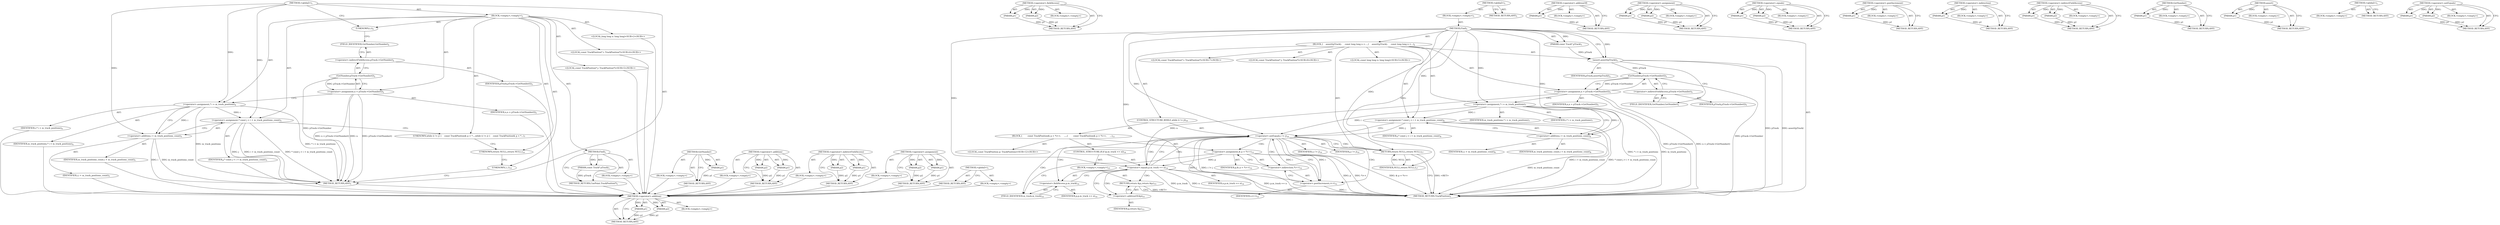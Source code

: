 digraph "&lt;global&gt;" {
vulnerable_94 [label=<(METHOD,&lt;operator&gt;.addition)>];
vulnerable_95 [label=<(PARAM,p1)>];
vulnerable_96 [label=<(PARAM,p2)>];
vulnerable_97 [label=<(BLOCK,&lt;empty&gt;,&lt;empty&gt;)>];
vulnerable_98 [label=<(METHOD_RETURN,ANY)>];
vulnerable_117 [label=<(METHOD,&lt;operator&gt;.fieldAccess)>];
vulnerable_118 [label=<(PARAM,p1)>];
vulnerable_119 [label=<(PARAM,p2)>];
vulnerable_120 [label=<(BLOCK,&lt;empty&gt;,&lt;empty&gt;)>];
vulnerable_121 [label=<(METHOD_RETURN,ANY)>];
vulnerable_6 [label=<(METHOD,&lt;global&gt;)<SUB>1</SUB>>];
vulnerable_7 [label=<(BLOCK,&lt;empty&gt;,&lt;empty&gt;)<SUB>1</SUB>>];
vulnerable_8 [label=<(METHOD,Find)<SUB>1</SUB>>];
vulnerable_9 [label=<(PARAM,const Track* pTrack)<SUB>1</SUB>>];
vulnerable_10 [label=<(BLOCK,{
    assert(pTrack);
 
    const long long n =...,{
    assert(pTrack);
 
    const long long n =...)<SUB>2</SUB>>];
vulnerable_11 [label=<(assert,assert(pTrack))<SUB>3</SUB>>];
vulnerable_12 [label=<(IDENTIFIER,pTrack,assert(pTrack))<SUB>3</SUB>>];
vulnerable_13 [label="<(LOCAL,const long long n: long long)<SUB>5</SUB>>"];
vulnerable_14 [label=<(&lt;operator&gt;.assignment,n = pTrack-&gt;GetNumber())<SUB>5</SUB>>];
vulnerable_15 [label=<(IDENTIFIER,n,n = pTrack-&gt;GetNumber())<SUB>5</SUB>>];
vulnerable_16 [label=<(GetNumber,pTrack-&gt;GetNumber())<SUB>5</SUB>>];
vulnerable_17 [label=<(&lt;operator&gt;.indirectFieldAccess,pTrack-&gt;GetNumber)<SUB>5</SUB>>];
vulnerable_18 [label=<(IDENTIFIER,pTrack,pTrack-&gt;GetNumber())<SUB>5</SUB>>];
vulnerable_19 [label=<(FIELD_IDENTIFIER,GetNumber,GetNumber)<SUB>5</SUB>>];
vulnerable_20 [label="<(LOCAL,const TrackPosition* i: TrackPosition*)<SUB>7</SUB>>"];
vulnerable_21 [label=<(&lt;operator&gt;.assignment,* i = m_track_positions)<SUB>7</SUB>>];
vulnerable_22 [label=<(IDENTIFIER,i,* i = m_track_positions)<SUB>7</SUB>>];
vulnerable_23 [label=<(IDENTIFIER,m_track_positions,* i = m_track_positions)<SUB>7</SUB>>];
vulnerable_24 [label="<(LOCAL,const TrackPosition* j: TrackPosition*)<SUB>8</SUB>>"];
vulnerable_25 [label=<(&lt;operator&gt;.assignment,* const j = i + m_track_positions_count)<SUB>8</SUB>>];
vulnerable_26 [label=<(IDENTIFIER,j,* const j = i + m_track_positions_count)<SUB>8</SUB>>];
vulnerable_27 [label=<(&lt;operator&gt;.addition,i + m_track_positions_count)<SUB>8</SUB>>];
vulnerable_28 [label=<(IDENTIFIER,i,i + m_track_positions_count)<SUB>8</SUB>>];
vulnerable_29 [label=<(IDENTIFIER,m_track_positions_count,i + m_track_positions_count)<SUB>8</SUB>>];
vulnerable_30 [label=<(CONTROL_STRUCTURE,WHILE,while (i != j))<SUB>10</SUB>>];
vulnerable_31 [label=<(&lt;operator&gt;.notEquals,i != j)<SUB>10</SUB>>];
vulnerable_32 [label=<(IDENTIFIER,i,i != j)<SUB>10</SUB>>];
vulnerable_33 [label=<(IDENTIFIER,j,i != j)<SUB>10</SUB>>];
vulnerable_34 [label=<(BLOCK,{
        const TrackPosition&amp; p = *i++;
 
    ...,{
        const TrackPosition&amp; p = *i++;
 
    ...)<SUB>11</SUB>>];
vulnerable_35 [label="<(LOCAL,const TrackPosition p: TrackPosition)<SUB>12</SUB>>"];
vulnerable_36 [label=<(&lt;operator&gt;.assignment,&amp; p = *i++)<SUB>12</SUB>>];
vulnerable_37 [label=<(IDENTIFIER,p,&amp; p = *i++)<SUB>12</SUB>>];
vulnerable_38 [label=<(&lt;operator&gt;.indirection,*i++)<SUB>12</SUB>>];
vulnerable_39 [label=<(&lt;operator&gt;.postIncrement,i++)<SUB>12</SUB>>];
vulnerable_40 [label=<(IDENTIFIER,i,i++)<SUB>12</SUB>>];
vulnerable_41 [label=<(CONTROL_STRUCTURE,IF,if (p.m_track == n))<SUB>14</SUB>>];
vulnerable_42 [label=<(&lt;operator&gt;.equals,p.m_track == n)<SUB>14</SUB>>];
vulnerable_43 [label=<(&lt;operator&gt;.fieldAccess,p.m_track)<SUB>14</SUB>>];
vulnerable_44 [label=<(IDENTIFIER,p,p.m_track == n)<SUB>14</SUB>>];
vulnerable_45 [label=<(FIELD_IDENTIFIER,m_track,m_track)<SUB>14</SUB>>];
vulnerable_46 [label=<(IDENTIFIER,n,p.m_track == n)<SUB>14</SUB>>];
vulnerable_47 [label=<(BLOCK,&lt;empty&gt;,&lt;empty&gt;)<SUB>15</SUB>>];
vulnerable_48 [label=<(RETURN,return &amp;p;,return &amp;p;)<SUB>15</SUB>>];
vulnerable_49 [label=<(&lt;operator&gt;.addressOf,&amp;p)<SUB>15</SUB>>];
vulnerable_50 [label=<(IDENTIFIER,p,return &amp;p;)<SUB>15</SUB>>];
vulnerable_51 [label=<(RETURN,return NULL;,return NULL;)<SUB>17</SUB>>];
vulnerable_52 [label=<(IDENTIFIER,NULL,return NULL;)<SUB>17</SUB>>];
vulnerable_53 [label=<(METHOD_RETURN,TrackPosition)<SUB>1</SUB>>];
vulnerable_55 [label=<(METHOD_RETURN,ANY)<SUB>1</SUB>>];
vulnerable_122 [label=<(METHOD,&lt;operator&gt;.addressOf)>];
vulnerable_123 [label=<(PARAM,p1)>];
vulnerable_124 [label=<(BLOCK,&lt;empty&gt;,&lt;empty&gt;)>];
vulnerable_125 [label=<(METHOD_RETURN,ANY)>];
vulnerable_80 [label=<(METHOD,&lt;operator&gt;.assignment)>];
vulnerable_81 [label=<(PARAM,p1)>];
vulnerable_82 [label=<(PARAM,p2)>];
vulnerable_83 [label=<(BLOCK,&lt;empty&gt;,&lt;empty&gt;)>];
vulnerable_84 [label=<(METHOD_RETURN,ANY)>];
vulnerable_112 [label=<(METHOD,&lt;operator&gt;.equals)>];
vulnerable_113 [label=<(PARAM,p1)>];
vulnerable_114 [label=<(PARAM,p2)>];
vulnerable_115 [label=<(BLOCK,&lt;empty&gt;,&lt;empty&gt;)>];
vulnerable_116 [label=<(METHOD_RETURN,ANY)>];
vulnerable_108 [label=<(METHOD,&lt;operator&gt;.postIncrement)>];
vulnerable_109 [label=<(PARAM,p1)>];
vulnerable_110 [label=<(BLOCK,&lt;empty&gt;,&lt;empty&gt;)>];
vulnerable_111 [label=<(METHOD_RETURN,ANY)>];
vulnerable_104 [label=<(METHOD,&lt;operator&gt;.indirection)>];
vulnerable_105 [label=<(PARAM,p1)>];
vulnerable_106 [label=<(BLOCK,&lt;empty&gt;,&lt;empty&gt;)>];
vulnerable_107 [label=<(METHOD_RETURN,ANY)>];
vulnerable_89 [label=<(METHOD,&lt;operator&gt;.indirectFieldAccess)>];
vulnerable_90 [label=<(PARAM,p1)>];
vulnerable_91 [label=<(PARAM,p2)>];
vulnerable_92 [label=<(BLOCK,&lt;empty&gt;,&lt;empty&gt;)>];
vulnerable_93 [label=<(METHOD_RETURN,ANY)>];
vulnerable_85 [label=<(METHOD,GetNumber)>];
vulnerable_86 [label=<(PARAM,p1)>];
vulnerable_87 [label=<(BLOCK,&lt;empty&gt;,&lt;empty&gt;)>];
vulnerable_88 [label=<(METHOD_RETURN,ANY)>];
vulnerable_76 [label=<(METHOD,assert)>];
vulnerable_77 [label=<(PARAM,p1)>];
vulnerable_78 [label=<(BLOCK,&lt;empty&gt;,&lt;empty&gt;)>];
vulnerable_79 [label=<(METHOD_RETURN,ANY)>];
vulnerable_70 [label=<(METHOD,&lt;global&gt;)<SUB>1</SUB>>];
vulnerable_71 [label=<(BLOCK,&lt;empty&gt;,&lt;empty&gt;)>];
vulnerable_72 [label=<(METHOD_RETURN,ANY)>];
vulnerable_99 [label=<(METHOD,&lt;operator&gt;.notEquals)>];
vulnerable_100 [label=<(PARAM,p1)>];
vulnerable_101 [label=<(PARAM,p2)>];
vulnerable_102 [label=<(BLOCK,&lt;empty&gt;,&lt;empty&gt;)>];
vulnerable_103 [label=<(METHOD_RETURN,ANY)>];
fixed_6 [label=<(METHOD,&lt;global&gt;)<SUB>1</SUB>>];
fixed_7 [label=<(BLOCK,&lt;empty&gt;,&lt;empty&gt;)<SUB>1</SUB>>];
fixed_8 [label=<(METHOD,Find)<SUB>1</SUB>>];
fixed_9 [label=<(PARAM,const Track* pTrack)<SUB>1</SUB>>];
fixed_10 [label=<(BLOCK,&lt;empty&gt;,&lt;empty&gt;)>];
fixed_11 [label=<(METHOD_RETURN,CuePoint.TrackPosition*)<SUB>1</SUB>>];
fixed_13 [label=<(UNKNOWN,t,t)<SUB>2</SUB>>];
fixed_14 [label="<(LOCAL,long long n: long long)<SUB>2</SUB>>"];
fixed_15 [label=<(&lt;operator&gt;.assignment,n = pTrack-&gt;GetNumber())<SUB>2</SUB>>];
fixed_16 [label=<(IDENTIFIER,n,n = pTrack-&gt;GetNumber())<SUB>2</SUB>>];
fixed_17 [label=<(GetNumber,pTrack-&gt;GetNumber())<SUB>2</SUB>>];
fixed_18 [label=<(&lt;operator&gt;.indirectFieldAccess,pTrack-&gt;GetNumber)<SUB>2</SUB>>];
fixed_19 [label=<(IDENTIFIER,pTrack,pTrack-&gt;GetNumber())<SUB>2</SUB>>];
fixed_20 [label=<(FIELD_IDENTIFIER,GetNumber,GetNumber)<SUB>2</SUB>>];
fixed_21 [label="<(LOCAL,const TrackPosition* i: TrackPosition*)<SUB>4</SUB>>"];
fixed_22 [label=<(&lt;operator&gt;.assignment,* i = m_track_positions)<SUB>4</SUB>>];
fixed_23 [label=<(IDENTIFIER,i,* i = m_track_positions)<SUB>4</SUB>>];
fixed_24 [label=<(IDENTIFIER,m_track_positions,* i = m_track_positions)<SUB>4</SUB>>];
fixed_25 [label="<(LOCAL,const TrackPosition* j: TrackPosition*)<SUB>5</SUB>>"];
fixed_26 [label=<(&lt;operator&gt;.assignment,* const j = i + m_track_positions_count)<SUB>5</SUB>>];
fixed_27 [label=<(IDENTIFIER,j,* const j = i + m_track_positions_count)<SUB>5</SUB>>];
fixed_28 [label=<(&lt;operator&gt;.addition,i + m_track_positions_count)<SUB>5</SUB>>];
fixed_29 [label=<(IDENTIFIER,i,i + m_track_positions_count)<SUB>5</SUB>>];
fixed_30 [label=<(IDENTIFIER,m_track_positions_count,i + m_track_positions_count)<SUB>5</SUB>>];
fixed_31 [label=<(UNKNOWN,while (i != j) {
    const TrackPosition&amp; p = *...,while (i != j) {
    const TrackPosition&amp; p = *...)<SUB>7</SUB>>];
fixed_32 [label=<(UNKNOWN,return NULL;,return NULL;)<SUB>14</SUB>>];
fixed_33 [label=<(UNKNOWN,},})<SUB>15</SUB>>];
fixed_34 [label=<(METHOD_RETURN,ANY)<SUB>1</SUB>>];
fixed_58 [label=<(METHOD,GetNumber)>];
fixed_59 [label=<(PARAM,p1)>];
fixed_60 [label=<(BLOCK,&lt;empty&gt;,&lt;empty&gt;)>];
fixed_61 [label=<(METHOD_RETURN,ANY)>];
fixed_67 [label=<(METHOD,&lt;operator&gt;.addition)>];
fixed_68 [label=<(PARAM,p1)>];
fixed_69 [label=<(PARAM,p2)>];
fixed_70 [label=<(BLOCK,&lt;empty&gt;,&lt;empty&gt;)>];
fixed_71 [label=<(METHOD_RETURN,ANY)>];
fixed_62 [label=<(METHOD,&lt;operator&gt;.indirectFieldAccess)>];
fixed_63 [label=<(PARAM,p1)>];
fixed_64 [label=<(PARAM,p2)>];
fixed_65 [label=<(BLOCK,&lt;empty&gt;,&lt;empty&gt;)>];
fixed_66 [label=<(METHOD_RETURN,ANY)>];
fixed_53 [label=<(METHOD,&lt;operator&gt;.assignment)>];
fixed_54 [label=<(PARAM,p1)>];
fixed_55 [label=<(PARAM,p2)>];
fixed_56 [label=<(BLOCK,&lt;empty&gt;,&lt;empty&gt;)>];
fixed_57 [label=<(METHOD_RETURN,ANY)>];
fixed_47 [label=<(METHOD,&lt;global&gt;)<SUB>1</SUB>>];
fixed_48 [label=<(BLOCK,&lt;empty&gt;,&lt;empty&gt;)>];
fixed_49 [label=<(METHOD_RETURN,ANY)>];
vulnerable_94 -> vulnerable_95  [key=0, label="AST: "];
vulnerable_94 -> vulnerable_95  [key=1, label="DDG: "];
vulnerable_94 -> vulnerable_97  [key=0, label="AST: "];
vulnerable_94 -> vulnerable_96  [key=0, label="AST: "];
vulnerable_94 -> vulnerable_96  [key=1, label="DDG: "];
vulnerable_94 -> vulnerable_98  [key=0, label="AST: "];
vulnerable_94 -> vulnerable_98  [key=1, label="CFG: "];
vulnerable_95 -> vulnerable_98  [key=0, label="DDG: p1"];
vulnerable_96 -> vulnerable_98  [key=0, label="DDG: p2"];
vulnerable_117 -> vulnerable_118  [key=0, label="AST: "];
vulnerable_117 -> vulnerable_118  [key=1, label="DDG: "];
vulnerable_117 -> vulnerable_120  [key=0, label="AST: "];
vulnerable_117 -> vulnerable_119  [key=0, label="AST: "];
vulnerable_117 -> vulnerable_119  [key=1, label="DDG: "];
vulnerable_117 -> vulnerable_121  [key=0, label="AST: "];
vulnerable_117 -> vulnerable_121  [key=1, label="CFG: "];
vulnerable_118 -> vulnerable_121  [key=0, label="DDG: p1"];
vulnerable_119 -> vulnerable_121  [key=0, label="DDG: p2"];
vulnerable_6 -> vulnerable_7  [key=0, label="AST: "];
vulnerable_6 -> vulnerable_55  [key=0, label="AST: "];
vulnerable_6 -> vulnerable_55  [key=1, label="CFG: "];
vulnerable_7 -> vulnerable_8  [key=0, label="AST: "];
vulnerable_8 -> vulnerable_9  [key=0, label="AST: "];
vulnerable_8 -> vulnerable_9  [key=1, label="DDG: "];
vulnerable_8 -> vulnerable_10  [key=0, label="AST: "];
vulnerable_8 -> vulnerable_53  [key=0, label="AST: "];
vulnerable_8 -> vulnerable_11  [key=0, label="CFG: "];
vulnerable_8 -> vulnerable_11  [key=1, label="DDG: "];
vulnerable_8 -> vulnerable_21  [key=0, label="DDG: "];
vulnerable_8 -> vulnerable_25  [key=0, label="DDG: "];
vulnerable_8 -> vulnerable_51  [key=0, label="DDG: "];
vulnerable_8 -> vulnerable_52  [key=0, label="DDG: "];
vulnerable_8 -> vulnerable_27  [key=0, label="DDG: "];
vulnerable_8 -> vulnerable_31  [key=0, label="DDG: "];
vulnerable_8 -> vulnerable_42  [key=0, label="DDG: "];
vulnerable_8 -> vulnerable_39  [key=0, label="DDG: "];
vulnerable_9 -> vulnerable_11  [key=0, label="DDG: pTrack"];
vulnerable_10 -> vulnerable_11  [key=0, label="AST: "];
vulnerable_10 -> vulnerable_13  [key=0, label="AST: "];
vulnerable_10 -> vulnerable_14  [key=0, label="AST: "];
vulnerable_10 -> vulnerable_20  [key=0, label="AST: "];
vulnerable_10 -> vulnerable_21  [key=0, label="AST: "];
vulnerable_10 -> vulnerable_24  [key=0, label="AST: "];
vulnerable_10 -> vulnerable_25  [key=0, label="AST: "];
vulnerable_10 -> vulnerable_30  [key=0, label="AST: "];
vulnerable_10 -> vulnerable_51  [key=0, label="AST: "];
vulnerable_11 -> vulnerable_12  [key=0, label="AST: "];
vulnerable_11 -> vulnerable_19  [key=0, label="CFG: "];
vulnerable_11 -> vulnerable_53  [key=0, label="DDG: pTrack"];
vulnerable_11 -> vulnerable_53  [key=1, label="DDG: assert(pTrack)"];
vulnerable_11 -> vulnerable_16  [key=0, label="DDG: pTrack"];
vulnerable_14 -> vulnerable_15  [key=0, label="AST: "];
vulnerable_14 -> vulnerable_16  [key=0, label="AST: "];
vulnerable_14 -> vulnerable_21  [key=0, label="CFG: "];
vulnerable_14 -> vulnerable_53  [key=0, label="DDG: pTrack-&gt;GetNumber()"];
vulnerable_14 -> vulnerable_53  [key=1, label="DDG: n = pTrack-&gt;GetNumber()"];
vulnerable_14 -> vulnerable_42  [key=0, label="DDG: n"];
vulnerable_16 -> vulnerable_17  [key=0, label="AST: "];
vulnerable_16 -> vulnerable_14  [key=0, label="CFG: "];
vulnerable_16 -> vulnerable_14  [key=1, label="DDG: pTrack-&gt;GetNumber"];
vulnerable_16 -> vulnerable_53  [key=0, label="DDG: pTrack-&gt;GetNumber"];
vulnerable_17 -> vulnerable_18  [key=0, label="AST: "];
vulnerable_17 -> vulnerable_19  [key=0, label="AST: "];
vulnerable_17 -> vulnerable_16  [key=0, label="CFG: "];
vulnerable_19 -> vulnerable_17  [key=0, label="CFG: "];
vulnerable_21 -> vulnerable_22  [key=0, label="AST: "];
vulnerable_21 -> vulnerable_23  [key=0, label="AST: "];
vulnerable_21 -> vulnerable_27  [key=0, label="CFG: "];
vulnerable_21 -> vulnerable_27  [key=1, label="DDG: i"];
vulnerable_21 -> vulnerable_53  [key=0, label="DDG: * i = m_track_positions"];
vulnerable_21 -> vulnerable_53  [key=1, label="DDG: m_track_positions"];
vulnerable_21 -> vulnerable_25  [key=0, label="DDG: i"];
vulnerable_21 -> vulnerable_31  [key=0, label="DDG: i"];
vulnerable_25 -> vulnerable_26  [key=0, label="AST: "];
vulnerable_25 -> vulnerable_27  [key=0, label="AST: "];
vulnerable_25 -> vulnerable_31  [key=0, label="CFG: "];
vulnerable_25 -> vulnerable_31  [key=1, label="DDG: j"];
vulnerable_25 -> vulnerable_53  [key=0, label="DDG: i + m_track_positions_count"];
vulnerable_25 -> vulnerable_53  [key=1, label="DDG: * const j = i + m_track_positions_count"];
vulnerable_27 -> vulnerable_28  [key=0, label="AST: "];
vulnerable_27 -> vulnerable_29  [key=0, label="AST: "];
vulnerable_27 -> vulnerable_25  [key=0, label="CFG: "];
vulnerable_27 -> vulnerable_53  [key=0, label="DDG: m_track_positions_count"];
vulnerable_30 -> vulnerable_31  [key=0, label="AST: "];
vulnerable_30 -> vulnerable_34  [key=0, label="AST: "];
vulnerable_31 -> vulnerable_32  [key=0, label="AST: "];
vulnerable_31 -> vulnerable_33  [key=0, label="AST: "];
vulnerable_31 -> vulnerable_39  [key=0, label="CFG: "];
vulnerable_31 -> vulnerable_39  [key=1, label="DDG: i"];
vulnerable_31 -> vulnerable_39  [key=2, label="CDG: "];
vulnerable_31 -> vulnerable_51  [key=0, label="CFG: "];
vulnerable_31 -> vulnerable_51  [key=1, label="CDG: "];
vulnerable_31 -> vulnerable_53  [key=0, label="DDG: j"];
vulnerable_31 -> vulnerable_53  [key=1, label="DDG: i != j"];
vulnerable_31 -> vulnerable_42  [key=0, label="CDG: "];
vulnerable_31 -> vulnerable_36  [key=0, label="CDG: "];
vulnerable_31 -> vulnerable_38  [key=0, label="CDG: "];
vulnerable_31 -> vulnerable_45  [key=0, label="CDG: "];
vulnerable_31 -> vulnerable_43  [key=0, label="CDG: "];
vulnerable_34 -> vulnerable_35  [key=0, label="AST: "];
vulnerable_34 -> vulnerable_36  [key=0, label="AST: "];
vulnerable_34 -> vulnerable_41  [key=0, label="AST: "];
vulnerable_36 -> vulnerable_37  [key=0, label="AST: "];
vulnerable_36 -> vulnerable_38  [key=0, label="AST: "];
vulnerable_36 -> vulnerable_45  [key=0, label="CFG: "];
vulnerable_36 -> vulnerable_53  [key=0, label="DDG: p"];
vulnerable_36 -> vulnerable_53  [key=1, label="DDG: *i++"];
vulnerable_36 -> vulnerable_53  [key=2, label="DDG: &amp; p = *i++"];
vulnerable_36 -> vulnerable_42  [key=0, label="DDG: p"];
vulnerable_38 -> vulnerable_39  [key=0, label="AST: "];
vulnerable_38 -> vulnerable_36  [key=0, label="CFG: "];
vulnerable_39 -> vulnerable_40  [key=0, label="AST: "];
vulnerable_39 -> vulnerable_38  [key=0, label="CFG: "];
vulnerable_39 -> vulnerable_53  [key=0, label="DDG: i"];
vulnerable_39 -> vulnerable_31  [key=0, label="DDG: i"];
vulnerable_41 -> vulnerable_42  [key=0, label="AST: "];
vulnerable_41 -> vulnerable_47  [key=0, label="AST: "];
vulnerable_42 -> vulnerable_43  [key=0, label="AST: "];
vulnerable_42 -> vulnerable_46  [key=0, label="AST: "];
vulnerable_42 -> vulnerable_31  [key=0, label="CFG: "];
vulnerable_42 -> vulnerable_31  [key=1, label="CDG: "];
vulnerable_42 -> vulnerable_49  [key=0, label="CFG: "];
vulnerable_42 -> vulnerable_49  [key=1, label="CDG: "];
vulnerable_42 -> vulnerable_53  [key=0, label="DDG: p.m_track"];
vulnerable_42 -> vulnerable_53  [key=1, label="DDG: n"];
vulnerable_42 -> vulnerable_53  [key=2, label="DDG: p.m_track == n"];
vulnerable_42 -> vulnerable_48  [key=0, label="CDG: "];
vulnerable_43 -> vulnerable_44  [key=0, label="AST: "];
vulnerable_43 -> vulnerable_45  [key=0, label="AST: "];
vulnerable_43 -> vulnerable_42  [key=0, label="CFG: "];
vulnerable_45 -> vulnerable_43  [key=0, label="CFG: "];
vulnerable_47 -> vulnerable_48  [key=0, label="AST: "];
vulnerable_48 -> vulnerable_49  [key=0, label="AST: "];
vulnerable_48 -> vulnerable_53  [key=0, label="CFG: "];
vulnerable_48 -> vulnerable_53  [key=1, label="DDG: &lt;RET&gt;"];
vulnerable_49 -> vulnerable_50  [key=0, label="AST: "];
vulnerable_49 -> vulnerable_48  [key=0, label="CFG: "];
vulnerable_51 -> vulnerable_52  [key=0, label="AST: "];
vulnerable_51 -> vulnerable_53  [key=0, label="CFG: "];
vulnerable_51 -> vulnerable_53  [key=1, label="DDG: &lt;RET&gt;"];
vulnerable_52 -> vulnerable_51  [key=0, label="DDG: NULL"];
vulnerable_122 -> vulnerable_123  [key=0, label="AST: "];
vulnerable_122 -> vulnerable_123  [key=1, label="DDG: "];
vulnerable_122 -> vulnerable_124  [key=0, label="AST: "];
vulnerable_122 -> vulnerable_125  [key=0, label="AST: "];
vulnerable_122 -> vulnerable_125  [key=1, label="CFG: "];
vulnerable_123 -> vulnerable_125  [key=0, label="DDG: p1"];
vulnerable_80 -> vulnerable_81  [key=0, label="AST: "];
vulnerable_80 -> vulnerable_81  [key=1, label="DDG: "];
vulnerable_80 -> vulnerable_83  [key=0, label="AST: "];
vulnerable_80 -> vulnerable_82  [key=0, label="AST: "];
vulnerable_80 -> vulnerable_82  [key=1, label="DDG: "];
vulnerable_80 -> vulnerable_84  [key=0, label="AST: "];
vulnerable_80 -> vulnerable_84  [key=1, label="CFG: "];
vulnerable_81 -> vulnerable_84  [key=0, label="DDG: p1"];
vulnerable_82 -> vulnerable_84  [key=0, label="DDG: p2"];
vulnerable_112 -> vulnerable_113  [key=0, label="AST: "];
vulnerable_112 -> vulnerable_113  [key=1, label="DDG: "];
vulnerable_112 -> vulnerable_115  [key=0, label="AST: "];
vulnerable_112 -> vulnerable_114  [key=0, label="AST: "];
vulnerable_112 -> vulnerable_114  [key=1, label="DDG: "];
vulnerable_112 -> vulnerable_116  [key=0, label="AST: "];
vulnerable_112 -> vulnerable_116  [key=1, label="CFG: "];
vulnerable_113 -> vulnerable_116  [key=0, label="DDG: p1"];
vulnerable_114 -> vulnerable_116  [key=0, label="DDG: p2"];
vulnerable_108 -> vulnerable_109  [key=0, label="AST: "];
vulnerable_108 -> vulnerable_109  [key=1, label="DDG: "];
vulnerable_108 -> vulnerable_110  [key=0, label="AST: "];
vulnerable_108 -> vulnerable_111  [key=0, label="AST: "];
vulnerable_108 -> vulnerable_111  [key=1, label="CFG: "];
vulnerable_109 -> vulnerable_111  [key=0, label="DDG: p1"];
vulnerable_104 -> vulnerable_105  [key=0, label="AST: "];
vulnerable_104 -> vulnerable_105  [key=1, label="DDG: "];
vulnerable_104 -> vulnerable_106  [key=0, label="AST: "];
vulnerable_104 -> vulnerable_107  [key=0, label="AST: "];
vulnerable_104 -> vulnerable_107  [key=1, label="CFG: "];
vulnerable_105 -> vulnerable_107  [key=0, label="DDG: p1"];
vulnerable_89 -> vulnerable_90  [key=0, label="AST: "];
vulnerable_89 -> vulnerable_90  [key=1, label="DDG: "];
vulnerable_89 -> vulnerable_92  [key=0, label="AST: "];
vulnerable_89 -> vulnerable_91  [key=0, label="AST: "];
vulnerable_89 -> vulnerable_91  [key=1, label="DDG: "];
vulnerable_89 -> vulnerable_93  [key=0, label="AST: "];
vulnerable_89 -> vulnerable_93  [key=1, label="CFG: "];
vulnerable_90 -> vulnerable_93  [key=0, label="DDG: p1"];
vulnerable_91 -> vulnerable_93  [key=0, label="DDG: p2"];
vulnerable_85 -> vulnerable_86  [key=0, label="AST: "];
vulnerable_85 -> vulnerable_86  [key=1, label="DDG: "];
vulnerable_85 -> vulnerable_87  [key=0, label="AST: "];
vulnerable_85 -> vulnerable_88  [key=0, label="AST: "];
vulnerable_85 -> vulnerable_88  [key=1, label="CFG: "];
vulnerable_86 -> vulnerable_88  [key=0, label="DDG: p1"];
vulnerable_76 -> vulnerable_77  [key=0, label="AST: "];
vulnerable_76 -> vulnerable_77  [key=1, label="DDG: "];
vulnerable_76 -> vulnerable_78  [key=0, label="AST: "];
vulnerable_76 -> vulnerable_79  [key=0, label="AST: "];
vulnerable_76 -> vulnerable_79  [key=1, label="CFG: "];
vulnerable_77 -> vulnerable_79  [key=0, label="DDG: p1"];
vulnerable_70 -> vulnerable_71  [key=0, label="AST: "];
vulnerable_70 -> vulnerable_72  [key=0, label="AST: "];
vulnerable_70 -> vulnerable_72  [key=1, label="CFG: "];
vulnerable_99 -> vulnerable_100  [key=0, label="AST: "];
vulnerable_99 -> vulnerable_100  [key=1, label="DDG: "];
vulnerable_99 -> vulnerable_102  [key=0, label="AST: "];
vulnerable_99 -> vulnerable_101  [key=0, label="AST: "];
vulnerable_99 -> vulnerable_101  [key=1, label="DDG: "];
vulnerable_99 -> vulnerable_103  [key=0, label="AST: "];
vulnerable_99 -> vulnerable_103  [key=1, label="CFG: "];
vulnerable_100 -> vulnerable_103  [key=0, label="DDG: p1"];
vulnerable_101 -> vulnerable_103  [key=0, label="DDG: p2"];
fixed_6 -> fixed_7  [key=0, label="AST: "];
fixed_6 -> fixed_34  [key=0, label="AST: "];
fixed_6 -> fixed_13  [key=0, label="CFG: "];
fixed_6 -> fixed_22  [key=0, label="DDG: "];
fixed_6 -> fixed_26  [key=0, label="DDG: "];
fixed_6 -> fixed_28  [key=0, label="DDG: "];
fixed_7 -> fixed_8  [key=0, label="AST: "];
fixed_7 -> fixed_13  [key=0, label="AST: "];
fixed_7 -> fixed_14  [key=0, label="AST: "];
fixed_7 -> fixed_15  [key=0, label="AST: "];
fixed_7 -> fixed_21  [key=0, label="AST: "];
fixed_7 -> fixed_22  [key=0, label="AST: "];
fixed_7 -> fixed_25  [key=0, label="AST: "];
fixed_7 -> fixed_26  [key=0, label="AST: "];
fixed_7 -> fixed_31  [key=0, label="AST: "];
fixed_7 -> fixed_32  [key=0, label="AST: "];
fixed_7 -> fixed_33  [key=0, label="AST: "];
fixed_8 -> fixed_9  [key=0, label="AST: "];
fixed_8 -> fixed_9  [key=1, label="DDG: "];
fixed_8 -> fixed_10  [key=0, label="AST: "];
fixed_8 -> fixed_11  [key=0, label="AST: "];
fixed_8 -> fixed_11  [key=1, label="CFG: "];
fixed_9 -> fixed_11  [key=0, label="DDG: pTrack"];
fixed_10 -> vulnerable_94  [key=0];
fixed_11 -> vulnerable_94  [key=0];
fixed_13 -> fixed_20  [key=0, label="CFG: "];
fixed_14 -> vulnerable_94  [key=0];
fixed_15 -> fixed_16  [key=0, label="AST: "];
fixed_15 -> fixed_17  [key=0, label="AST: "];
fixed_15 -> fixed_22  [key=0, label="CFG: "];
fixed_15 -> fixed_34  [key=0, label="DDG: n"];
fixed_15 -> fixed_34  [key=1, label="DDG: pTrack-&gt;GetNumber()"];
fixed_15 -> fixed_34  [key=2, label="DDG: n = pTrack-&gt;GetNumber()"];
fixed_16 -> vulnerable_94  [key=0];
fixed_17 -> fixed_18  [key=0, label="AST: "];
fixed_17 -> fixed_15  [key=0, label="CFG: "];
fixed_17 -> fixed_15  [key=1, label="DDG: pTrack-&gt;GetNumber"];
fixed_17 -> fixed_34  [key=0, label="DDG: pTrack-&gt;GetNumber"];
fixed_18 -> fixed_19  [key=0, label="AST: "];
fixed_18 -> fixed_20  [key=0, label="AST: "];
fixed_18 -> fixed_17  [key=0, label="CFG: "];
fixed_19 -> vulnerable_94  [key=0];
fixed_20 -> fixed_18  [key=0, label="CFG: "];
fixed_21 -> vulnerable_94  [key=0];
fixed_22 -> fixed_23  [key=0, label="AST: "];
fixed_22 -> fixed_24  [key=0, label="AST: "];
fixed_22 -> fixed_28  [key=0, label="CFG: "];
fixed_22 -> fixed_28  [key=1, label="DDG: i"];
fixed_22 -> fixed_34  [key=0, label="DDG: * i = m_track_positions"];
fixed_22 -> fixed_34  [key=1, label="DDG: m_track_positions"];
fixed_22 -> fixed_26  [key=0, label="DDG: i"];
fixed_23 -> vulnerable_94  [key=0];
fixed_24 -> vulnerable_94  [key=0];
fixed_25 -> vulnerable_94  [key=0];
fixed_26 -> fixed_27  [key=0, label="AST: "];
fixed_26 -> fixed_28  [key=0, label="AST: "];
fixed_26 -> fixed_31  [key=0, label="CFG: "];
fixed_26 -> fixed_34  [key=0, label="DDG: j"];
fixed_26 -> fixed_34  [key=1, label="DDG: i + m_track_positions_count"];
fixed_26 -> fixed_34  [key=2, label="DDG: * const j = i + m_track_positions_count"];
fixed_27 -> vulnerable_94  [key=0];
fixed_28 -> fixed_29  [key=0, label="AST: "];
fixed_28 -> fixed_30  [key=0, label="AST: "];
fixed_28 -> fixed_26  [key=0, label="CFG: "];
fixed_28 -> fixed_34  [key=0, label="DDG: i"];
fixed_28 -> fixed_34  [key=1, label="DDG: m_track_positions_count"];
fixed_29 -> vulnerable_94  [key=0];
fixed_30 -> vulnerable_94  [key=0];
fixed_31 -> fixed_32  [key=0, label="CFG: "];
fixed_32 -> fixed_33  [key=0, label="CFG: "];
fixed_33 -> fixed_34  [key=0, label="CFG: "];
fixed_34 -> vulnerable_94  [key=0];
fixed_58 -> fixed_59  [key=0, label="AST: "];
fixed_58 -> fixed_59  [key=1, label="DDG: "];
fixed_58 -> fixed_60  [key=0, label="AST: "];
fixed_58 -> fixed_61  [key=0, label="AST: "];
fixed_58 -> fixed_61  [key=1, label="CFG: "];
fixed_59 -> fixed_61  [key=0, label="DDG: p1"];
fixed_60 -> vulnerable_94  [key=0];
fixed_61 -> vulnerable_94  [key=0];
fixed_67 -> fixed_68  [key=0, label="AST: "];
fixed_67 -> fixed_68  [key=1, label="DDG: "];
fixed_67 -> fixed_70  [key=0, label="AST: "];
fixed_67 -> fixed_69  [key=0, label="AST: "];
fixed_67 -> fixed_69  [key=1, label="DDG: "];
fixed_67 -> fixed_71  [key=0, label="AST: "];
fixed_67 -> fixed_71  [key=1, label="CFG: "];
fixed_68 -> fixed_71  [key=0, label="DDG: p1"];
fixed_69 -> fixed_71  [key=0, label="DDG: p2"];
fixed_70 -> vulnerable_94  [key=0];
fixed_71 -> vulnerable_94  [key=0];
fixed_62 -> fixed_63  [key=0, label="AST: "];
fixed_62 -> fixed_63  [key=1, label="DDG: "];
fixed_62 -> fixed_65  [key=0, label="AST: "];
fixed_62 -> fixed_64  [key=0, label="AST: "];
fixed_62 -> fixed_64  [key=1, label="DDG: "];
fixed_62 -> fixed_66  [key=0, label="AST: "];
fixed_62 -> fixed_66  [key=1, label="CFG: "];
fixed_63 -> fixed_66  [key=0, label="DDG: p1"];
fixed_64 -> fixed_66  [key=0, label="DDG: p2"];
fixed_65 -> vulnerable_94  [key=0];
fixed_66 -> vulnerable_94  [key=0];
fixed_53 -> fixed_54  [key=0, label="AST: "];
fixed_53 -> fixed_54  [key=1, label="DDG: "];
fixed_53 -> fixed_56  [key=0, label="AST: "];
fixed_53 -> fixed_55  [key=0, label="AST: "];
fixed_53 -> fixed_55  [key=1, label="DDG: "];
fixed_53 -> fixed_57  [key=0, label="AST: "];
fixed_53 -> fixed_57  [key=1, label="CFG: "];
fixed_54 -> fixed_57  [key=0, label="DDG: p1"];
fixed_55 -> fixed_57  [key=0, label="DDG: p2"];
fixed_56 -> vulnerable_94  [key=0];
fixed_57 -> vulnerable_94  [key=0];
fixed_47 -> fixed_48  [key=0, label="AST: "];
fixed_47 -> fixed_49  [key=0, label="AST: "];
fixed_47 -> fixed_49  [key=1, label="CFG: "];
fixed_48 -> vulnerable_94  [key=0];
fixed_49 -> vulnerable_94  [key=0];
}
